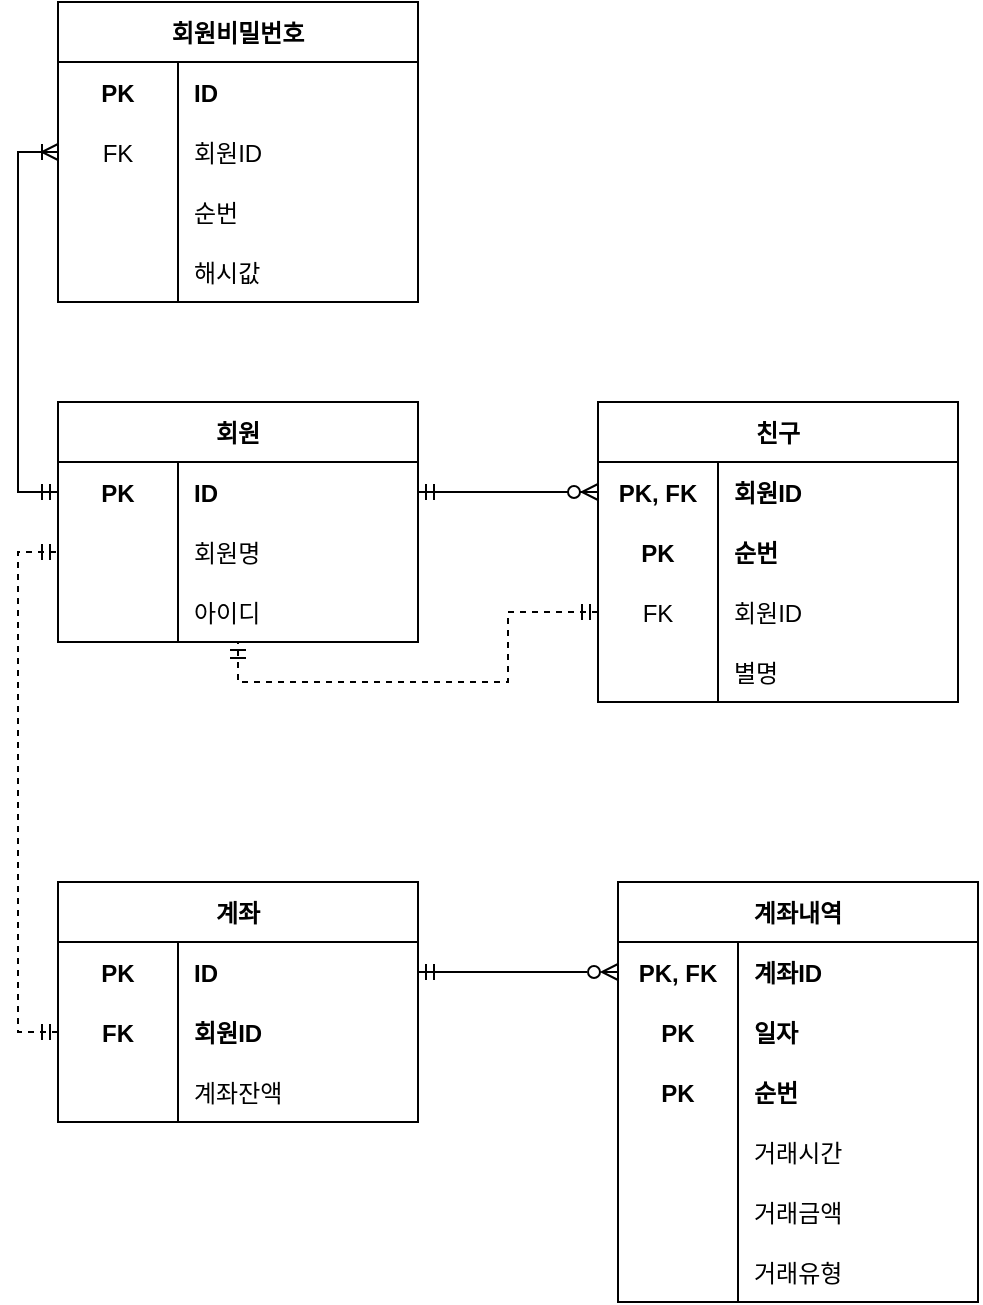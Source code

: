 <mxfile version="20.8.1" type="github">
  <diagram id="vaSoZMjLQWregY1z2E6H" name="페이지-1">
    <mxGraphModel dx="1434" dy="788" grid="1" gridSize="10" guides="1" tooltips="1" connect="1" arrows="1" fold="1" page="1" pageScale="1" pageWidth="1100" pageHeight="850" math="0" shadow="0">
      <root>
        <mxCell id="0" />
        <mxCell id="1" parent="0" />
        <mxCell id="vQAXsHzkjVYNGvamQJw--1" value="회원" style="shape=table;startSize=30;container=1;collapsible=1;childLayout=tableLayout;fixedRows=1;rowLines=0;fontStyle=1;align=center;resizeLast=1;" vertex="1" parent="1">
          <mxGeometry x="290" y="310" width="180" height="120" as="geometry" />
        </mxCell>
        <mxCell id="vQAXsHzkjVYNGvamQJw--2" value="" style="shape=tableRow;horizontal=0;startSize=0;swimlaneHead=0;swimlaneBody=0;collapsible=0;dropTarget=0;points=[[0,0.5],[1,0.5]];portConstraint=eastwest;top=0;left=0;right=0;bottom=0;strokeWidth=3;fillColor=none;strokeColor=#000000;" vertex="1" parent="vQAXsHzkjVYNGvamQJw--1">
          <mxGeometry y="30" width="180" height="30" as="geometry" />
        </mxCell>
        <mxCell id="vQAXsHzkjVYNGvamQJw--3" value="PK" style="shape=partialRectangle;connectable=0;fillColor=none;top=0;left=0;bottom=0;right=0;fontStyle=1;overflow=hidden;" vertex="1" parent="vQAXsHzkjVYNGvamQJw--2">
          <mxGeometry width="60" height="30" as="geometry">
            <mxRectangle width="60" height="30" as="alternateBounds" />
          </mxGeometry>
        </mxCell>
        <mxCell id="vQAXsHzkjVYNGvamQJw--4" value="ID" style="shape=partialRectangle;connectable=0;fillColor=none;top=0;left=0;bottom=0;right=0;align=left;spacingLeft=6;fontStyle=1;overflow=hidden;" vertex="1" parent="vQAXsHzkjVYNGvamQJw--2">
          <mxGeometry x="60" width="120" height="30" as="geometry">
            <mxRectangle width="120" height="30" as="alternateBounds" />
          </mxGeometry>
        </mxCell>
        <mxCell id="vQAXsHzkjVYNGvamQJw--8" value="" style="shape=tableRow;horizontal=0;startSize=0;swimlaneHead=0;swimlaneBody=0;fillColor=none;collapsible=0;dropTarget=0;points=[[0,0.5],[1,0.5]];portConstraint=eastwest;top=0;left=0;right=0;bottom=0;" vertex="1" parent="vQAXsHzkjVYNGvamQJw--1">
          <mxGeometry y="60" width="180" height="30" as="geometry" />
        </mxCell>
        <mxCell id="vQAXsHzkjVYNGvamQJw--9" value="" style="shape=partialRectangle;connectable=0;fillColor=none;top=0;left=0;bottom=0;right=0;editable=1;overflow=hidden;" vertex="1" parent="vQAXsHzkjVYNGvamQJw--8">
          <mxGeometry width="60" height="30" as="geometry">
            <mxRectangle width="60" height="30" as="alternateBounds" />
          </mxGeometry>
        </mxCell>
        <mxCell id="vQAXsHzkjVYNGvamQJw--10" value="회원명" style="shape=partialRectangle;connectable=0;fillColor=none;top=0;left=0;bottom=0;right=0;align=left;spacingLeft=6;overflow=hidden;" vertex="1" parent="vQAXsHzkjVYNGvamQJw--8">
          <mxGeometry x="60" width="120" height="30" as="geometry">
            <mxRectangle width="120" height="30" as="alternateBounds" />
          </mxGeometry>
        </mxCell>
        <mxCell id="vQAXsHzkjVYNGvamQJw--11" value="" style="shape=tableRow;horizontal=0;startSize=0;swimlaneHead=0;swimlaneBody=0;fillColor=none;collapsible=0;dropTarget=0;points=[[0,0.5],[1,0.5]];portConstraint=eastwest;top=0;left=0;right=0;bottom=0;" vertex="1" parent="vQAXsHzkjVYNGvamQJw--1">
          <mxGeometry y="90" width="180" height="30" as="geometry" />
        </mxCell>
        <mxCell id="vQAXsHzkjVYNGvamQJw--12" value="" style="shape=partialRectangle;connectable=0;fillColor=none;top=0;left=0;bottom=0;right=0;editable=1;overflow=hidden;" vertex="1" parent="vQAXsHzkjVYNGvamQJw--11">
          <mxGeometry width="60" height="30" as="geometry">
            <mxRectangle width="60" height="30" as="alternateBounds" />
          </mxGeometry>
        </mxCell>
        <mxCell id="vQAXsHzkjVYNGvamQJw--13" value="아이디" style="shape=partialRectangle;connectable=0;fillColor=none;top=0;left=0;bottom=0;right=0;align=left;spacingLeft=6;overflow=hidden;" vertex="1" parent="vQAXsHzkjVYNGvamQJw--11">
          <mxGeometry x="60" width="120" height="30" as="geometry">
            <mxRectangle width="120" height="30" as="alternateBounds" />
          </mxGeometry>
        </mxCell>
        <mxCell id="vQAXsHzkjVYNGvamQJw--20" value="회원비밀번호" style="shape=table;startSize=30;container=1;collapsible=1;childLayout=tableLayout;fixedRows=1;rowLines=0;fontStyle=1;align=center;resizeLast=1;" vertex="1" parent="1">
          <mxGeometry x="290" y="110" width="180" height="150" as="geometry" />
        </mxCell>
        <mxCell id="vQAXsHzkjVYNGvamQJw--21" value="" style="shape=tableRow;horizontal=0;startSize=0;swimlaneHead=0;swimlaneBody=0;collapsible=0;dropTarget=0;points=[[0,0.5],[1,0.5]];portConstraint=eastwest;top=0;left=0;right=0;bottom=0;strokeWidth=3;fillColor=none;strokeColor=#000000;" vertex="1" parent="vQAXsHzkjVYNGvamQJw--20">
          <mxGeometry y="30" width="180" height="30" as="geometry" />
        </mxCell>
        <mxCell id="vQAXsHzkjVYNGvamQJw--22" value="PK" style="shape=partialRectangle;connectable=0;fillColor=none;top=0;left=0;bottom=0;right=0;fontStyle=1;overflow=hidden;" vertex="1" parent="vQAXsHzkjVYNGvamQJw--21">
          <mxGeometry width="60" height="30" as="geometry">
            <mxRectangle width="60" height="30" as="alternateBounds" />
          </mxGeometry>
        </mxCell>
        <mxCell id="vQAXsHzkjVYNGvamQJw--23" value="ID" style="shape=partialRectangle;connectable=0;fillColor=none;top=0;left=0;bottom=0;right=0;align=left;spacingLeft=6;fontStyle=1;overflow=hidden;" vertex="1" parent="vQAXsHzkjVYNGvamQJw--21">
          <mxGeometry x="60" width="120" height="30" as="geometry">
            <mxRectangle width="120" height="30" as="alternateBounds" />
          </mxGeometry>
        </mxCell>
        <mxCell id="vQAXsHzkjVYNGvamQJw--33" value="" style="shape=tableRow;horizontal=0;startSize=0;swimlaneHead=0;swimlaneBody=0;collapsible=0;dropTarget=0;points=[[0,0.5],[1,0.5]];portConstraint=eastwest;top=0;left=0;right=0;bottom=0;strokeWidth=3;fillColor=none;strokeColor=#000000;" vertex="1" parent="vQAXsHzkjVYNGvamQJw--20">
          <mxGeometry y="60" width="180" height="30" as="geometry" />
        </mxCell>
        <mxCell id="vQAXsHzkjVYNGvamQJw--34" value="FK" style="shape=partialRectangle;connectable=0;fillColor=none;top=0;left=0;bottom=0;right=0;fontStyle=0;overflow=hidden;" vertex="1" parent="vQAXsHzkjVYNGvamQJw--33">
          <mxGeometry width="60" height="30" as="geometry">
            <mxRectangle width="60" height="30" as="alternateBounds" />
          </mxGeometry>
        </mxCell>
        <mxCell id="vQAXsHzkjVYNGvamQJw--35" value="회원ID" style="shape=partialRectangle;connectable=0;fillColor=none;top=0;left=0;bottom=0;right=0;align=left;spacingLeft=6;fontStyle=0;overflow=hidden;" vertex="1" parent="vQAXsHzkjVYNGvamQJw--33">
          <mxGeometry x="60" width="120" height="30" as="geometry">
            <mxRectangle width="120" height="30" as="alternateBounds" />
          </mxGeometry>
        </mxCell>
        <mxCell id="vQAXsHzkjVYNGvamQJw--24" value="" style="shape=tableRow;horizontal=0;startSize=0;swimlaneHead=0;swimlaneBody=0;fillColor=none;collapsible=0;dropTarget=0;points=[[0,0.5],[1,0.5]];portConstraint=eastwest;top=0;left=0;right=0;bottom=0;" vertex="1" parent="vQAXsHzkjVYNGvamQJw--20">
          <mxGeometry y="90" width="180" height="30" as="geometry" />
        </mxCell>
        <mxCell id="vQAXsHzkjVYNGvamQJw--25" value="" style="shape=partialRectangle;connectable=0;fillColor=none;top=0;left=0;bottom=0;right=0;editable=1;overflow=hidden;" vertex="1" parent="vQAXsHzkjVYNGvamQJw--24">
          <mxGeometry width="60" height="30" as="geometry">
            <mxRectangle width="60" height="30" as="alternateBounds" />
          </mxGeometry>
        </mxCell>
        <mxCell id="vQAXsHzkjVYNGvamQJw--26" value="순번" style="shape=partialRectangle;connectable=0;fillColor=none;top=0;left=0;bottom=0;right=0;align=left;spacingLeft=6;overflow=hidden;" vertex="1" parent="vQAXsHzkjVYNGvamQJw--24">
          <mxGeometry x="60" width="120" height="30" as="geometry">
            <mxRectangle width="120" height="30" as="alternateBounds" />
          </mxGeometry>
        </mxCell>
        <mxCell id="vQAXsHzkjVYNGvamQJw--27" value="" style="shape=tableRow;horizontal=0;startSize=0;swimlaneHead=0;swimlaneBody=0;fillColor=none;collapsible=0;dropTarget=0;points=[[0,0.5],[1,0.5]];portConstraint=eastwest;top=0;left=0;right=0;bottom=0;" vertex="1" parent="vQAXsHzkjVYNGvamQJw--20">
          <mxGeometry y="120" width="180" height="30" as="geometry" />
        </mxCell>
        <mxCell id="vQAXsHzkjVYNGvamQJw--28" value="" style="shape=partialRectangle;connectable=0;fillColor=none;top=0;left=0;bottom=0;right=0;editable=1;overflow=hidden;" vertex="1" parent="vQAXsHzkjVYNGvamQJw--27">
          <mxGeometry width="60" height="30" as="geometry">
            <mxRectangle width="60" height="30" as="alternateBounds" />
          </mxGeometry>
        </mxCell>
        <mxCell id="vQAXsHzkjVYNGvamQJw--29" value="해시값" style="shape=partialRectangle;connectable=0;fillColor=none;top=0;left=0;bottom=0;right=0;align=left;spacingLeft=6;overflow=hidden;" vertex="1" parent="vQAXsHzkjVYNGvamQJw--27">
          <mxGeometry x="60" width="120" height="30" as="geometry">
            <mxRectangle width="120" height="30" as="alternateBounds" />
          </mxGeometry>
        </mxCell>
        <mxCell id="vQAXsHzkjVYNGvamQJw--36" value="친구" style="shape=table;startSize=30;container=1;collapsible=1;childLayout=tableLayout;fixedRows=1;rowLines=0;fontStyle=1;align=center;resizeLast=1;" vertex="1" parent="1">
          <mxGeometry x="560" y="310" width="180" height="150" as="geometry" />
        </mxCell>
        <mxCell id="vQAXsHzkjVYNGvamQJw--37" value="" style="shape=tableRow;horizontal=0;startSize=0;swimlaneHead=0;swimlaneBody=0;collapsible=0;dropTarget=0;points=[[0,0.5],[1,0.5]];portConstraint=eastwest;top=0;left=0;right=0;bottom=0;strokeWidth=3;fillColor=none;strokeColor=#000000;" vertex="1" parent="vQAXsHzkjVYNGvamQJw--36">
          <mxGeometry y="30" width="180" height="30" as="geometry" />
        </mxCell>
        <mxCell id="vQAXsHzkjVYNGvamQJw--38" value="PK, FK" style="shape=partialRectangle;connectable=0;fillColor=none;top=0;left=0;bottom=0;right=0;fontStyle=1;overflow=hidden;" vertex="1" parent="vQAXsHzkjVYNGvamQJw--37">
          <mxGeometry width="60" height="30" as="geometry">
            <mxRectangle width="60" height="30" as="alternateBounds" />
          </mxGeometry>
        </mxCell>
        <mxCell id="vQAXsHzkjVYNGvamQJw--39" value="회원ID" style="shape=partialRectangle;connectable=0;fillColor=none;top=0;left=0;bottom=0;right=0;align=left;spacingLeft=6;fontStyle=1;overflow=hidden;" vertex="1" parent="vQAXsHzkjVYNGvamQJw--37">
          <mxGeometry x="60" width="120" height="30" as="geometry">
            <mxRectangle width="120" height="30" as="alternateBounds" />
          </mxGeometry>
        </mxCell>
        <mxCell id="vQAXsHzkjVYNGvamQJw--46" value="" style="shape=tableRow;horizontal=0;startSize=0;swimlaneHead=0;swimlaneBody=0;collapsible=0;dropTarget=0;points=[[0,0.5],[1,0.5]];portConstraint=eastwest;top=0;left=0;right=0;bottom=0;strokeWidth=3;fillColor=none;strokeColor=#000000;" vertex="1" parent="vQAXsHzkjVYNGvamQJw--36">
          <mxGeometry y="60" width="180" height="30" as="geometry" />
        </mxCell>
        <mxCell id="vQAXsHzkjVYNGvamQJw--47" value="PK" style="shape=partialRectangle;connectable=0;fillColor=none;top=0;left=0;bottom=0;right=0;fontStyle=1;overflow=hidden;" vertex="1" parent="vQAXsHzkjVYNGvamQJw--46">
          <mxGeometry width="60" height="30" as="geometry">
            <mxRectangle width="60" height="30" as="alternateBounds" />
          </mxGeometry>
        </mxCell>
        <mxCell id="vQAXsHzkjVYNGvamQJw--48" value="순번" style="shape=partialRectangle;connectable=0;fillColor=none;top=0;left=0;bottom=0;right=0;align=left;spacingLeft=6;fontStyle=1;overflow=hidden;" vertex="1" parent="vQAXsHzkjVYNGvamQJw--46">
          <mxGeometry x="60" width="120" height="30" as="geometry">
            <mxRectangle width="120" height="30" as="alternateBounds" />
          </mxGeometry>
        </mxCell>
        <mxCell id="vQAXsHzkjVYNGvamQJw--40" value="" style="shape=tableRow;horizontal=0;startSize=0;swimlaneHead=0;swimlaneBody=0;fillColor=none;collapsible=0;dropTarget=0;points=[[0,0.5],[1,0.5]];portConstraint=eastwest;top=0;left=0;right=0;bottom=0;" vertex="1" parent="vQAXsHzkjVYNGvamQJw--36">
          <mxGeometry y="90" width="180" height="30" as="geometry" />
        </mxCell>
        <mxCell id="vQAXsHzkjVYNGvamQJw--41" value="FK" style="shape=partialRectangle;connectable=0;fillColor=none;top=0;left=0;bottom=0;right=0;editable=1;overflow=hidden;" vertex="1" parent="vQAXsHzkjVYNGvamQJw--40">
          <mxGeometry width="60" height="30" as="geometry">
            <mxRectangle width="60" height="30" as="alternateBounds" />
          </mxGeometry>
        </mxCell>
        <mxCell id="vQAXsHzkjVYNGvamQJw--42" value="회원ID" style="shape=partialRectangle;connectable=0;fillColor=none;top=0;left=0;bottom=0;right=0;align=left;spacingLeft=6;overflow=hidden;" vertex="1" parent="vQAXsHzkjVYNGvamQJw--40">
          <mxGeometry x="60" width="120" height="30" as="geometry">
            <mxRectangle width="120" height="30" as="alternateBounds" />
          </mxGeometry>
        </mxCell>
        <mxCell id="vQAXsHzkjVYNGvamQJw--43" value="" style="shape=tableRow;horizontal=0;startSize=0;swimlaneHead=0;swimlaneBody=0;fillColor=none;collapsible=0;dropTarget=0;points=[[0,0.5],[1,0.5]];portConstraint=eastwest;top=0;left=0;right=0;bottom=0;" vertex="1" parent="vQAXsHzkjVYNGvamQJw--36">
          <mxGeometry y="120" width="180" height="30" as="geometry" />
        </mxCell>
        <mxCell id="vQAXsHzkjVYNGvamQJw--44" value="" style="shape=partialRectangle;connectable=0;fillColor=none;top=0;left=0;bottom=0;right=0;editable=1;overflow=hidden;" vertex="1" parent="vQAXsHzkjVYNGvamQJw--43">
          <mxGeometry width="60" height="30" as="geometry">
            <mxRectangle width="60" height="30" as="alternateBounds" />
          </mxGeometry>
        </mxCell>
        <mxCell id="vQAXsHzkjVYNGvamQJw--45" value="별명" style="shape=partialRectangle;connectable=0;fillColor=none;top=0;left=0;bottom=0;right=0;align=left;spacingLeft=6;overflow=hidden;" vertex="1" parent="vQAXsHzkjVYNGvamQJw--43">
          <mxGeometry x="60" width="120" height="30" as="geometry">
            <mxRectangle width="120" height="30" as="alternateBounds" />
          </mxGeometry>
        </mxCell>
        <mxCell id="vQAXsHzkjVYNGvamQJw--49" value="" style="edgeStyle=entityRelationEdgeStyle;fontSize=12;html=1;endArrow=ERzeroToMany;startArrow=ERmandOne;rounded=0;exitX=1;exitY=0.5;exitDx=0;exitDy=0;entryX=0;entryY=0.5;entryDx=0;entryDy=0;" edge="1" parent="1" source="vQAXsHzkjVYNGvamQJw--2" target="vQAXsHzkjVYNGvamQJw--37">
          <mxGeometry width="100" height="100" relative="1" as="geometry">
            <mxPoint x="590" y="450" as="sourcePoint" />
            <mxPoint x="690" y="350" as="targetPoint" />
          </mxGeometry>
        </mxCell>
        <mxCell id="vQAXsHzkjVYNGvamQJw--56" style="edgeStyle=orthogonalEdgeStyle;rounded=0;orthogonalLoop=1;jettySize=auto;html=1;exitX=0;exitY=0.5;exitDx=0;exitDy=0;entryX=0;entryY=0.5;entryDx=0;entryDy=0;startArrow=ERmandOne;startFill=0;endArrow=ERoneToMany;endFill=0;" edge="1" parent="1" source="vQAXsHzkjVYNGvamQJw--2" target="vQAXsHzkjVYNGvamQJw--33">
          <mxGeometry relative="1" as="geometry" />
        </mxCell>
        <mxCell id="vQAXsHzkjVYNGvamQJw--57" style="edgeStyle=orthogonalEdgeStyle;rounded=0;orthogonalLoop=1;jettySize=auto;html=1;exitX=0;exitY=0.5;exitDx=0;exitDy=0;entryX=0.5;entryY=1;entryDx=0;entryDy=0;entryPerimeter=0;startArrow=ERmandOne;startFill=0;endArrow=ERmandOne;endFill=0;dashed=1;" edge="1" parent="1" source="vQAXsHzkjVYNGvamQJw--40" target="vQAXsHzkjVYNGvamQJw--11">
          <mxGeometry relative="1" as="geometry" />
        </mxCell>
        <mxCell id="vQAXsHzkjVYNGvamQJw--58" value="계좌" style="shape=table;startSize=30;container=1;collapsible=1;childLayout=tableLayout;fixedRows=1;rowLines=0;fontStyle=1;align=center;resizeLast=1;" vertex="1" parent="1">
          <mxGeometry x="290" y="550" width="180" height="120" as="geometry" />
        </mxCell>
        <mxCell id="vQAXsHzkjVYNGvamQJw--59" value="" style="shape=tableRow;horizontal=0;startSize=0;swimlaneHead=0;swimlaneBody=0;collapsible=0;dropTarget=0;points=[[0,0.5],[1,0.5]];portConstraint=eastwest;top=0;left=0;right=0;bottom=0;strokeWidth=3;fillColor=none;strokeColor=#000000;" vertex="1" parent="vQAXsHzkjVYNGvamQJw--58">
          <mxGeometry y="30" width="180" height="30" as="geometry" />
        </mxCell>
        <mxCell id="vQAXsHzkjVYNGvamQJw--60" value="PK" style="shape=partialRectangle;connectable=0;fillColor=none;top=0;left=0;bottom=0;right=0;fontStyle=1;overflow=hidden;" vertex="1" parent="vQAXsHzkjVYNGvamQJw--59">
          <mxGeometry width="60" height="30" as="geometry">
            <mxRectangle width="60" height="30" as="alternateBounds" />
          </mxGeometry>
        </mxCell>
        <mxCell id="vQAXsHzkjVYNGvamQJw--61" value="ID" style="shape=partialRectangle;connectable=0;fillColor=none;top=0;left=0;bottom=0;right=0;align=left;spacingLeft=6;fontStyle=1;overflow=hidden;" vertex="1" parent="vQAXsHzkjVYNGvamQJw--59">
          <mxGeometry x="60" width="120" height="30" as="geometry">
            <mxRectangle width="120" height="30" as="alternateBounds" />
          </mxGeometry>
        </mxCell>
        <mxCell id="vQAXsHzkjVYNGvamQJw--62" value="" style="shape=tableRow;horizontal=0;startSize=0;swimlaneHead=0;swimlaneBody=0;fillColor=none;collapsible=0;dropTarget=0;points=[[0,0.5],[1,0.5]];portConstraint=eastwest;top=0;left=0;right=0;bottom=0;" vertex="1" parent="vQAXsHzkjVYNGvamQJw--58">
          <mxGeometry y="60" width="180" height="30" as="geometry" />
        </mxCell>
        <mxCell id="vQAXsHzkjVYNGvamQJw--63" value="FK" style="shape=partialRectangle;connectable=0;fillColor=none;top=0;left=0;bottom=0;right=0;editable=1;overflow=hidden;fontStyle=1" vertex="1" parent="vQAXsHzkjVYNGvamQJw--62">
          <mxGeometry width="60" height="30" as="geometry">
            <mxRectangle width="60" height="30" as="alternateBounds" />
          </mxGeometry>
        </mxCell>
        <mxCell id="vQAXsHzkjVYNGvamQJw--64" value="회원ID" style="shape=partialRectangle;connectable=0;fillColor=none;top=0;left=0;bottom=0;right=0;align=left;spacingLeft=6;overflow=hidden;fontStyle=1" vertex="1" parent="vQAXsHzkjVYNGvamQJw--62">
          <mxGeometry x="60" width="120" height="30" as="geometry">
            <mxRectangle width="120" height="30" as="alternateBounds" />
          </mxGeometry>
        </mxCell>
        <mxCell id="vQAXsHzkjVYNGvamQJw--68" value="" style="shape=tableRow;horizontal=0;startSize=0;swimlaneHead=0;swimlaneBody=0;fillColor=none;collapsible=0;dropTarget=0;points=[[0,0.5],[1,0.5]];portConstraint=eastwest;top=0;left=0;right=0;bottom=0;" vertex="1" parent="vQAXsHzkjVYNGvamQJw--58">
          <mxGeometry y="90" width="180" height="30" as="geometry" />
        </mxCell>
        <mxCell id="vQAXsHzkjVYNGvamQJw--69" value="" style="shape=partialRectangle;connectable=0;fillColor=none;top=0;left=0;bottom=0;right=0;editable=1;overflow=hidden;" vertex="1" parent="vQAXsHzkjVYNGvamQJw--68">
          <mxGeometry width="60" height="30" as="geometry">
            <mxRectangle width="60" height="30" as="alternateBounds" />
          </mxGeometry>
        </mxCell>
        <mxCell id="vQAXsHzkjVYNGvamQJw--70" value="계좌잔액" style="shape=partialRectangle;connectable=0;fillColor=none;top=0;left=0;bottom=0;right=0;align=left;spacingLeft=6;overflow=hidden;" vertex="1" parent="vQAXsHzkjVYNGvamQJw--68">
          <mxGeometry x="60" width="120" height="30" as="geometry">
            <mxRectangle width="120" height="30" as="alternateBounds" />
          </mxGeometry>
        </mxCell>
        <mxCell id="vQAXsHzkjVYNGvamQJw--71" style="edgeStyle=orthogonalEdgeStyle;rounded=0;orthogonalLoop=1;jettySize=auto;html=1;exitX=0;exitY=0.5;exitDx=0;exitDy=0;entryX=0;entryY=0.5;entryDx=0;entryDy=0;startArrow=ERmandOne;startFill=0;endArrow=ERmandOne;endFill=0;dashed=1;" edge="1" parent="1" source="vQAXsHzkjVYNGvamQJw--62" target="vQAXsHzkjVYNGvamQJw--8">
          <mxGeometry relative="1" as="geometry" />
        </mxCell>
        <mxCell id="vQAXsHzkjVYNGvamQJw--78" value="계좌내역" style="shape=table;startSize=30;container=1;collapsible=1;childLayout=tableLayout;fixedRows=1;rowLines=0;fontStyle=1;align=center;resizeLast=1;" vertex="1" parent="1">
          <mxGeometry x="570" y="550" width="180" height="210" as="geometry" />
        </mxCell>
        <mxCell id="vQAXsHzkjVYNGvamQJw--79" value="" style="shape=tableRow;horizontal=0;startSize=0;swimlaneHead=0;swimlaneBody=0;collapsible=0;dropTarget=0;points=[[0,0.5],[1,0.5]];portConstraint=eastwest;top=0;left=0;right=0;bottom=0;strokeWidth=3;fillColor=none;strokeColor=#000000;" vertex="1" parent="vQAXsHzkjVYNGvamQJw--78">
          <mxGeometry y="30" width="180" height="30" as="geometry" />
        </mxCell>
        <mxCell id="vQAXsHzkjVYNGvamQJw--80" value="PK, FK" style="shape=partialRectangle;connectable=0;fillColor=none;top=0;left=0;bottom=0;right=0;fontStyle=1;overflow=hidden;" vertex="1" parent="vQAXsHzkjVYNGvamQJw--79">
          <mxGeometry width="60" height="30" as="geometry">
            <mxRectangle width="60" height="30" as="alternateBounds" />
          </mxGeometry>
        </mxCell>
        <mxCell id="vQAXsHzkjVYNGvamQJw--81" value="계좌ID" style="shape=partialRectangle;connectable=0;fillColor=none;top=0;left=0;bottom=0;right=0;align=left;spacingLeft=6;fontStyle=1;overflow=hidden;" vertex="1" parent="vQAXsHzkjVYNGvamQJw--79">
          <mxGeometry x="60" width="120" height="30" as="geometry">
            <mxRectangle width="120" height="30" as="alternateBounds" />
          </mxGeometry>
        </mxCell>
        <mxCell id="vQAXsHzkjVYNGvamQJw--82" value="" style="shape=tableRow;horizontal=0;startSize=0;swimlaneHead=0;swimlaneBody=0;fillColor=none;collapsible=0;dropTarget=0;points=[[0,0.5],[1,0.5]];portConstraint=eastwest;top=0;left=0;right=0;bottom=0;" vertex="1" parent="vQAXsHzkjVYNGvamQJw--78">
          <mxGeometry y="60" width="180" height="30" as="geometry" />
        </mxCell>
        <mxCell id="vQAXsHzkjVYNGvamQJw--83" value="PK" style="shape=partialRectangle;connectable=0;fillColor=none;top=0;left=0;bottom=0;right=0;editable=1;overflow=hidden;fontStyle=1" vertex="1" parent="vQAXsHzkjVYNGvamQJw--82">
          <mxGeometry width="60" height="30" as="geometry">
            <mxRectangle width="60" height="30" as="alternateBounds" />
          </mxGeometry>
        </mxCell>
        <mxCell id="vQAXsHzkjVYNGvamQJw--84" value="일자" style="shape=partialRectangle;connectable=0;fillColor=none;top=0;left=0;bottom=0;right=0;align=left;spacingLeft=6;overflow=hidden;fontStyle=1" vertex="1" parent="vQAXsHzkjVYNGvamQJw--82">
          <mxGeometry x="60" width="120" height="30" as="geometry">
            <mxRectangle width="120" height="30" as="alternateBounds" />
          </mxGeometry>
        </mxCell>
        <mxCell id="vQAXsHzkjVYNGvamQJw--85" value="" style="shape=tableRow;horizontal=0;startSize=0;swimlaneHead=0;swimlaneBody=0;fillColor=none;collapsible=0;dropTarget=0;points=[[0,0.5],[1,0.5]];portConstraint=eastwest;top=0;left=0;right=0;bottom=0;" vertex="1" parent="vQAXsHzkjVYNGvamQJw--78">
          <mxGeometry y="90" width="180" height="30" as="geometry" />
        </mxCell>
        <mxCell id="vQAXsHzkjVYNGvamQJw--86" value="PK" style="shape=partialRectangle;connectable=0;fillColor=none;top=0;left=0;bottom=0;right=0;editable=1;overflow=hidden;fontStyle=1" vertex="1" parent="vQAXsHzkjVYNGvamQJw--85">
          <mxGeometry width="60" height="30" as="geometry">
            <mxRectangle width="60" height="30" as="alternateBounds" />
          </mxGeometry>
        </mxCell>
        <mxCell id="vQAXsHzkjVYNGvamQJw--87" value="순번" style="shape=partialRectangle;connectable=0;fillColor=none;top=0;left=0;bottom=0;right=0;align=left;spacingLeft=6;overflow=hidden;fontStyle=1" vertex="1" parent="vQAXsHzkjVYNGvamQJw--85">
          <mxGeometry x="60" width="120" height="30" as="geometry">
            <mxRectangle width="120" height="30" as="alternateBounds" />
          </mxGeometry>
        </mxCell>
        <mxCell id="vQAXsHzkjVYNGvamQJw--88" value="" style="shape=tableRow;horizontal=0;startSize=0;swimlaneHead=0;swimlaneBody=0;fillColor=none;collapsible=0;dropTarget=0;points=[[0,0.5],[1,0.5]];portConstraint=eastwest;top=0;left=0;right=0;bottom=0;" vertex="1" parent="vQAXsHzkjVYNGvamQJw--78">
          <mxGeometry y="120" width="180" height="30" as="geometry" />
        </mxCell>
        <mxCell id="vQAXsHzkjVYNGvamQJw--89" value="" style="shape=partialRectangle;connectable=0;fillColor=none;top=0;left=0;bottom=0;right=0;editable=1;overflow=hidden;" vertex="1" parent="vQAXsHzkjVYNGvamQJw--88">
          <mxGeometry width="60" height="30" as="geometry">
            <mxRectangle width="60" height="30" as="alternateBounds" />
          </mxGeometry>
        </mxCell>
        <mxCell id="vQAXsHzkjVYNGvamQJw--90" value="거래시간" style="shape=partialRectangle;connectable=0;fillColor=none;top=0;left=0;bottom=0;right=0;align=left;spacingLeft=6;overflow=hidden;" vertex="1" parent="vQAXsHzkjVYNGvamQJw--88">
          <mxGeometry x="60" width="120" height="30" as="geometry">
            <mxRectangle width="120" height="30" as="alternateBounds" />
          </mxGeometry>
        </mxCell>
        <mxCell id="vQAXsHzkjVYNGvamQJw--91" value="" style="shape=tableRow;horizontal=0;startSize=0;swimlaneHead=0;swimlaneBody=0;fillColor=none;collapsible=0;dropTarget=0;points=[[0,0.5],[1,0.5]];portConstraint=eastwest;top=0;left=0;right=0;bottom=0;" vertex="1" parent="vQAXsHzkjVYNGvamQJw--78">
          <mxGeometry y="150" width="180" height="30" as="geometry" />
        </mxCell>
        <mxCell id="vQAXsHzkjVYNGvamQJw--92" value="" style="shape=partialRectangle;connectable=0;fillColor=none;top=0;left=0;bottom=0;right=0;editable=1;overflow=hidden;" vertex="1" parent="vQAXsHzkjVYNGvamQJw--91">
          <mxGeometry width="60" height="30" as="geometry">
            <mxRectangle width="60" height="30" as="alternateBounds" />
          </mxGeometry>
        </mxCell>
        <mxCell id="vQAXsHzkjVYNGvamQJw--93" value="거래금액" style="shape=partialRectangle;connectable=0;fillColor=none;top=0;left=0;bottom=0;right=0;align=left;spacingLeft=6;overflow=hidden;" vertex="1" parent="vQAXsHzkjVYNGvamQJw--91">
          <mxGeometry x="60" width="120" height="30" as="geometry">
            <mxRectangle width="120" height="30" as="alternateBounds" />
          </mxGeometry>
        </mxCell>
        <mxCell id="vQAXsHzkjVYNGvamQJw--94" value="" style="shape=tableRow;horizontal=0;startSize=0;swimlaneHead=0;swimlaneBody=0;fillColor=none;collapsible=0;dropTarget=0;points=[[0,0.5],[1,0.5]];portConstraint=eastwest;top=0;left=0;right=0;bottom=0;" vertex="1" parent="vQAXsHzkjVYNGvamQJw--78">
          <mxGeometry y="180" width="180" height="30" as="geometry" />
        </mxCell>
        <mxCell id="vQAXsHzkjVYNGvamQJw--95" value="" style="shape=partialRectangle;connectable=0;fillColor=none;top=0;left=0;bottom=0;right=0;editable=1;overflow=hidden;" vertex="1" parent="vQAXsHzkjVYNGvamQJw--94">
          <mxGeometry width="60" height="30" as="geometry">
            <mxRectangle width="60" height="30" as="alternateBounds" />
          </mxGeometry>
        </mxCell>
        <mxCell id="vQAXsHzkjVYNGvamQJw--96" value="거래유형" style="shape=partialRectangle;connectable=0;fillColor=none;top=0;left=0;bottom=0;right=0;align=left;spacingLeft=6;overflow=hidden;" vertex="1" parent="vQAXsHzkjVYNGvamQJw--94">
          <mxGeometry x="60" width="120" height="30" as="geometry">
            <mxRectangle width="120" height="30" as="alternateBounds" />
          </mxGeometry>
        </mxCell>
        <mxCell id="vQAXsHzkjVYNGvamQJw--97" style="edgeStyle=orthogonalEdgeStyle;rounded=0;orthogonalLoop=1;jettySize=auto;html=1;exitX=1;exitY=0.5;exitDx=0;exitDy=0;entryX=0;entryY=0.5;entryDx=0;entryDy=0;startArrow=ERmandOne;startFill=0;endArrow=ERzeroToMany;endFill=0;" edge="1" parent="1" source="vQAXsHzkjVYNGvamQJw--59" target="vQAXsHzkjVYNGvamQJw--79">
          <mxGeometry relative="1" as="geometry" />
        </mxCell>
      </root>
    </mxGraphModel>
  </diagram>
</mxfile>
